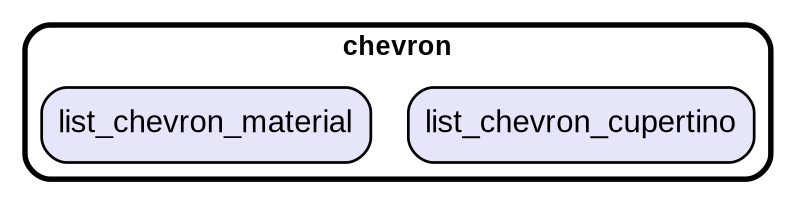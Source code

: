 digraph "" {
  graph [style=rounded fontname="Arial Black" fontsize=13 penwidth=2.6];
  node [shape=rect style="filled,rounded" fontname=Arial fontsize=15 fillcolor=Lavender penwidth=1.3];
  edge [penwidth=1.3];
  "/list_chevron_cupertino.dart" [label="list_chevron_cupertino"];
  "/list_chevron_material.dart" [label="list_chevron_material"];
  subgraph "cluster~" {
    label="chevron";
    "/list_chevron_cupertino.dart";
    "/list_chevron_material.dart";
  }
}
